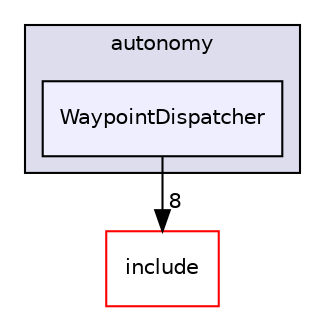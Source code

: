 digraph "/root/scrimmage/scrimmage/src/plugins/autonomy/WaypointDispatcher" {
  compound=true
  node [ fontsize="10", fontname="Helvetica"];
  edge [ labelfontsize="10", labelfontname="Helvetica"];
  subgraph clusterdir_9a5cd39d655c6343ef9bc0ff48b9632e {
    graph [ bgcolor="#ddddee", pencolor="black", label="autonomy" fontname="Helvetica", fontsize="10", URL="dir_9a5cd39d655c6343ef9bc0ff48b9632e.html"]
  dir_24d24473c943b054bb31b54aac7ee24d [shape=box, label="WaypointDispatcher", style="filled", fillcolor="#eeeeff", pencolor="black", URL="dir_24d24473c943b054bb31b54aac7ee24d.html"];
  }
  dir_d44c64559bbebec7f509842c48db8b23 [shape=box label="include" fillcolor="white" style="filled" color="red" URL="dir_d44c64559bbebec7f509842c48db8b23.html"];
  dir_24d24473c943b054bb31b54aac7ee24d->dir_d44c64559bbebec7f509842c48db8b23 [headlabel="8", labeldistance=1.5 headhref="dir_000192_000004.html"];
}
